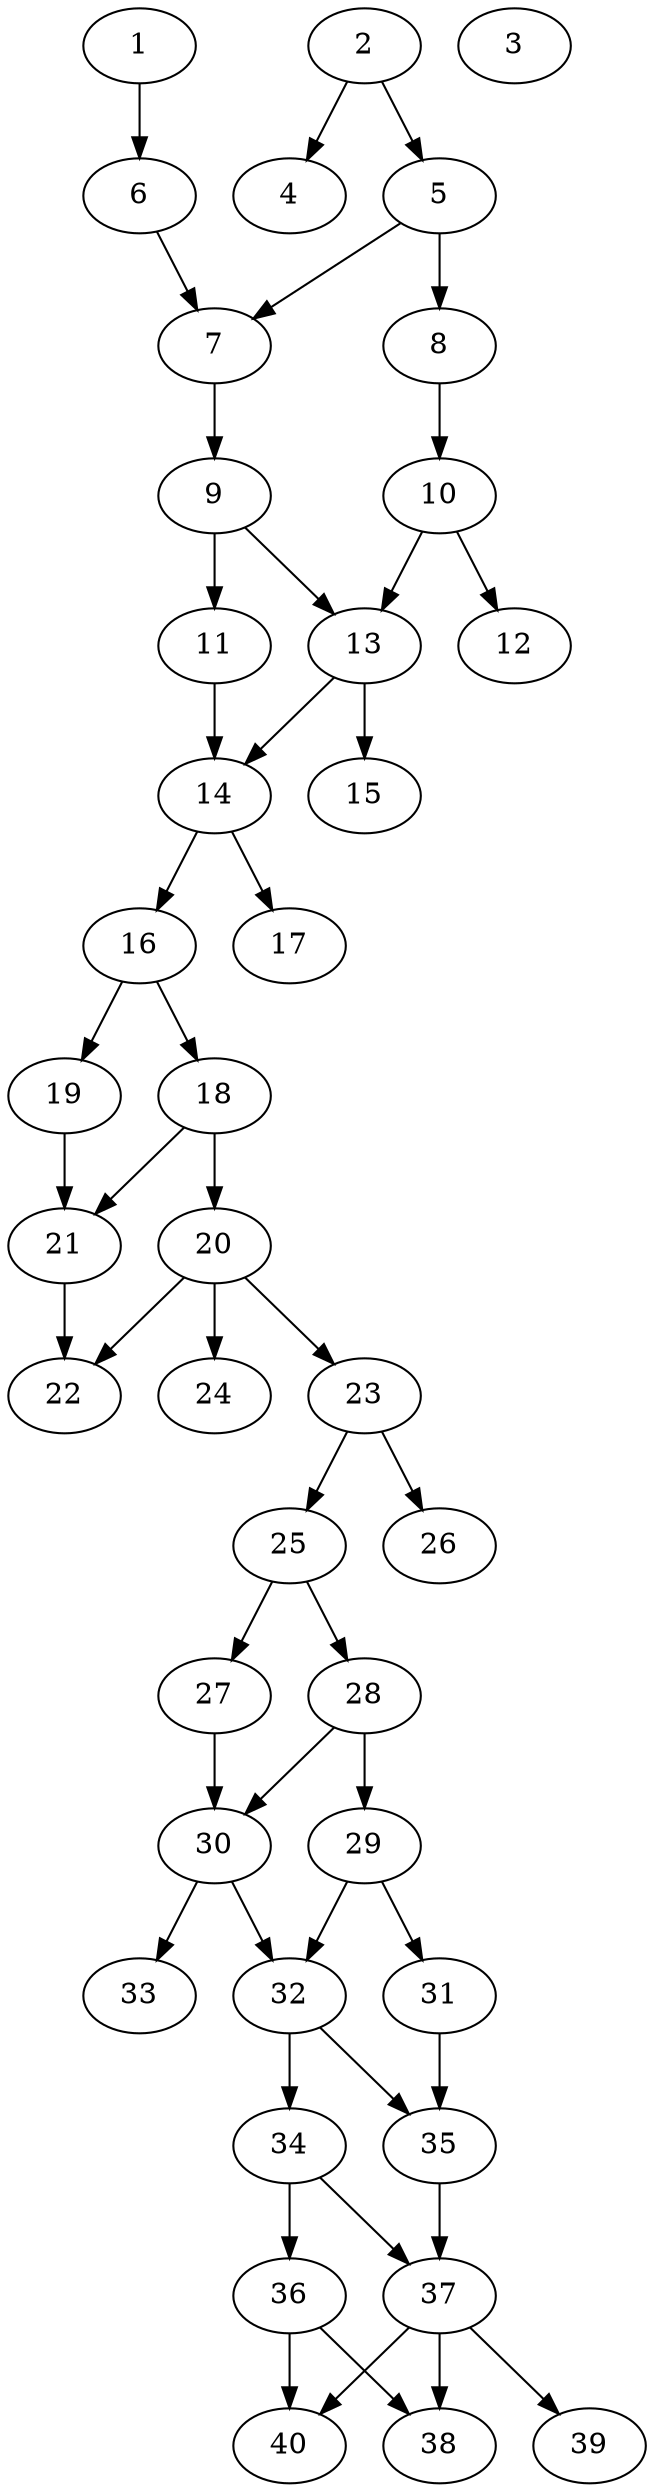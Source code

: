 // DAG automatically generated by daggen at Thu Oct  3 14:06:50 2019
// ./daggen --dot -n 40 --ccr 0.5 --fat 0.3 --regular 0.7 --density 0.6 --mindata 5242880 --maxdata 52428800 
digraph G {
  1 [size="31129600", alpha="0.14", expect_size="15564800"] 
  1 -> 6 [size ="15564800"]
  2 [size="77377536", alpha="0.12", expect_size="38688768"] 
  2 -> 4 [size ="38688768"]
  2 -> 5 [size ="38688768"]
  3 [size="102590464", alpha="0.14", expect_size="51295232"] 
  4 [size="29464576", alpha="0.12", expect_size="14732288"] 
  5 [size="39610368", alpha="0.03", expect_size="19805184"] 
  5 -> 7 [size ="19805184"]
  5 -> 8 [size ="19805184"]
  6 [size="98394112", alpha="0.04", expect_size="49197056"] 
  6 -> 7 [size ="49197056"]
  7 [size="67022848", alpha="0.11", expect_size="33511424"] 
  7 -> 9 [size ="33511424"]
  8 [size="17315840", alpha="0.11", expect_size="8657920"] 
  8 -> 10 [size ="8657920"]
  9 [size="35876864", alpha="0.12", expect_size="17938432"] 
  9 -> 11 [size ="17938432"]
  9 -> 13 [size ="17938432"]
  10 [size="26941440", alpha="0.13", expect_size="13470720"] 
  10 -> 12 [size ="13470720"]
  10 -> 13 [size ="13470720"]
  11 [size="93450240", alpha="0.04", expect_size="46725120"] 
  11 -> 14 [size ="46725120"]
  12 [size="64399360", alpha="0.15", expect_size="32199680"] 
  13 [size="24397824", alpha="0.04", expect_size="12198912"] 
  13 -> 14 [size ="12198912"]
  13 -> 15 [size ="12198912"]
  14 [size="89407488", alpha="0.10", expect_size="44703744"] 
  14 -> 16 [size ="44703744"]
  14 -> 17 [size ="44703744"]
  15 [size="52690944", alpha="0.20", expect_size="26345472"] 
  16 [size="68386816", alpha="0.10", expect_size="34193408"] 
  16 -> 18 [size ="34193408"]
  16 -> 19 [size ="34193408"]
  17 [size="87537664", alpha="0.09", expect_size="43768832"] 
  18 [size="45363200", alpha="0.16", expect_size="22681600"] 
  18 -> 20 [size ="22681600"]
  18 -> 21 [size ="22681600"]
  19 [size="95399936", alpha="0.07", expect_size="47699968"] 
  19 -> 21 [size ="47699968"]
  20 [size="56600576", alpha="0.01", expect_size="28300288"] 
  20 -> 22 [size ="28300288"]
  20 -> 23 [size ="28300288"]
  20 -> 24 [size ="28300288"]
  21 [size="22374400", alpha="0.19", expect_size="11187200"] 
  21 -> 22 [size ="11187200"]
  22 [size="42561536", alpha="0.11", expect_size="21280768"] 
  23 [size="18333696", alpha="0.03", expect_size="9166848"] 
  23 -> 25 [size ="9166848"]
  23 -> 26 [size ="9166848"]
  24 [size="39440384", alpha="0.19", expect_size="19720192"] 
  25 [size="85514240", alpha="0.01", expect_size="42757120"] 
  25 -> 27 [size ="42757120"]
  25 -> 28 [size ="42757120"]
  26 [size="83466240", alpha="0.02", expect_size="41733120"] 
  27 [size="35602432", alpha="0.14", expect_size="17801216"] 
  27 -> 30 [size ="17801216"]
  28 [size="79155200", alpha="0.09", expect_size="39577600"] 
  28 -> 29 [size ="39577600"]
  28 -> 30 [size ="39577600"]
  29 [size="61310976", alpha="0.08", expect_size="30655488"] 
  29 -> 31 [size ="30655488"]
  29 -> 32 [size ="30655488"]
  30 [size="95444992", alpha="0.11", expect_size="47722496"] 
  30 -> 32 [size ="47722496"]
  30 -> 33 [size ="47722496"]
  31 [size="100149248", alpha="0.12", expect_size="50074624"] 
  31 -> 35 [size ="50074624"]
  32 [size="96067584", alpha="0.04", expect_size="48033792"] 
  32 -> 34 [size ="48033792"]
  32 -> 35 [size ="48033792"]
  33 [size="55726080", alpha="0.18", expect_size="27863040"] 
  34 [size="71223296", alpha="0.10", expect_size="35611648"] 
  34 -> 36 [size ="35611648"]
  34 -> 37 [size ="35611648"]
  35 [size="67174400", alpha="0.11", expect_size="33587200"] 
  35 -> 37 [size ="33587200"]
  36 [size="72701952", alpha="0.04", expect_size="36350976"] 
  36 -> 38 [size ="36350976"]
  36 -> 40 [size ="36350976"]
  37 [size="81342464", alpha="0.13", expect_size="40671232"] 
  37 -> 38 [size ="40671232"]
  37 -> 39 [size ="40671232"]
  37 -> 40 [size ="40671232"]
  38 [size="55263232", alpha="0.09", expect_size="27631616"] 
  39 [size="95670272", alpha="0.04", expect_size="47835136"] 
  40 [size="39208960", alpha="0.08", expect_size="19604480"] 
}
